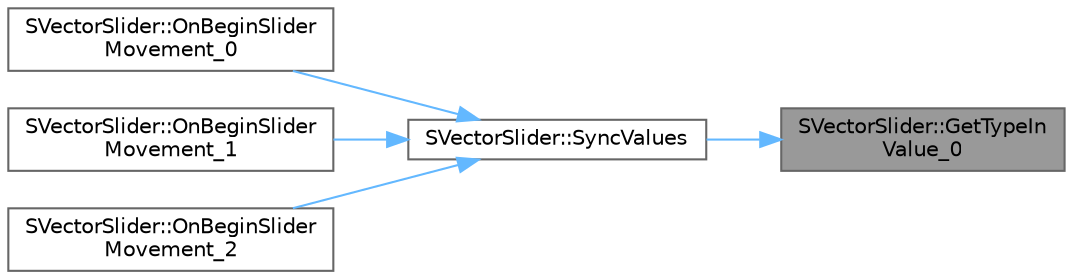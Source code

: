 digraph "SVectorSlider::GetTypeInValue_0"
{
 // INTERACTIVE_SVG=YES
 // LATEX_PDF_SIZE
  bgcolor="transparent";
  edge [fontname=Helvetica,fontsize=10,labelfontname=Helvetica,labelfontsize=10];
  node [fontname=Helvetica,fontsize=10,shape=box,height=0.2,width=0.4];
  rankdir="RL";
  Node1 [id="Node000001",label="SVectorSlider::GetTypeIn\lValue_0",height=0.2,width=0.4,color="gray40", fillcolor="grey60", style="filled", fontcolor="black",tooltip=" "];
  Node1 -> Node2 [id="edge1_Node000001_Node000002",dir="back",color="steelblue1",style="solid",tooltip=" "];
  Node2 [id="Node000002",label="SVectorSlider::SyncValues",height=0.2,width=0.4,color="grey40", fillcolor="white", style="filled",URL="$d9/df7/classSVectorSlider.html#a15677cef4a901a152971fbe4d69d0f50",tooltip=" "];
  Node2 -> Node3 [id="edge2_Node000002_Node000003",dir="back",color="steelblue1",style="solid",tooltip=" "];
  Node3 [id="Node000003",label="SVectorSlider::OnBeginSlider\lMovement_0",height=0.2,width=0.4,color="grey40", fillcolor="white", style="filled",URL="$d9/df7/classSVectorSlider.html#a9561f88751fbb1309dd56ca4e9217eb8",tooltip="Called when the slider begins to move."];
  Node2 -> Node4 [id="edge3_Node000002_Node000004",dir="back",color="steelblue1",style="solid",tooltip=" "];
  Node4 [id="Node000004",label="SVectorSlider::OnBeginSlider\lMovement_1",height=0.2,width=0.4,color="grey40", fillcolor="white", style="filled",URL="$d9/df7/classSVectorSlider.html#ae063590cf87e9664a5d3bdd2a12212ba",tooltip="Called when the slider begins to move."];
  Node2 -> Node5 [id="edge4_Node000002_Node000005",dir="back",color="steelblue1",style="solid",tooltip=" "];
  Node5 [id="Node000005",label="SVectorSlider::OnBeginSlider\lMovement_2",height=0.2,width=0.4,color="grey40", fillcolor="white", style="filled",URL="$d9/df7/classSVectorSlider.html#a2147126dfa8c60137143089803aa0be1",tooltip="Called when the slider begins to move."];
}
